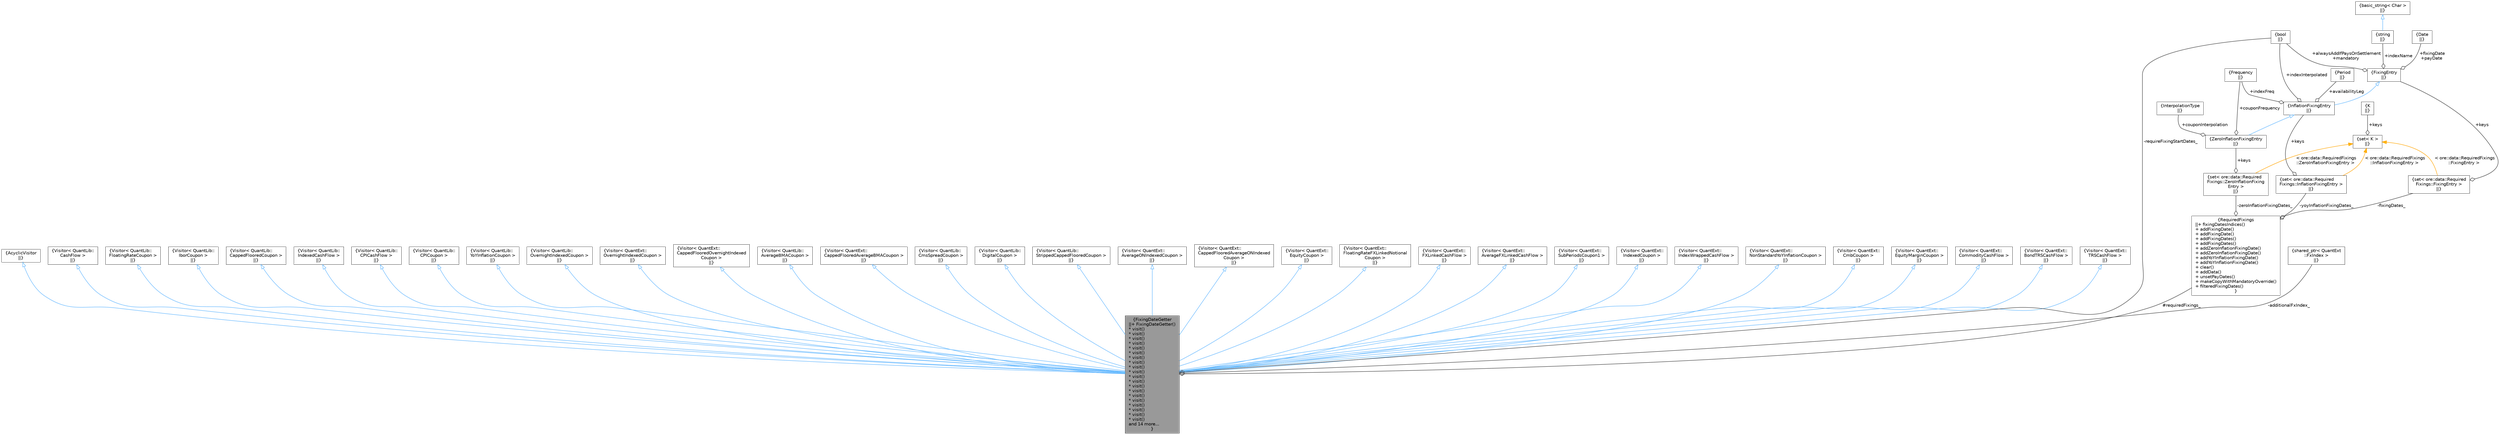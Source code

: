 digraph "FixingDateGetter"
{
 // INTERACTIVE_SVG=YES
 // LATEX_PDF_SIZE
  bgcolor="transparent";
  edge [fontname=Helvetica,fontsize=10,labelfontname=Helvetica,labelfontsize=10];
  node [fontname=Helvetica,fontsize=10,shape=box,height=0.2,width=0.4];
  Node1 [label="{FixingDateGetter\n||+ FixingDateGetter()\l* visit()\l* visit()\l* visit()\l* visit()\l* visit()\l* visit()\l* visit()\l* visit()\l* visit()\l* visit()\l* visit()\l* visit()\l* visit()\l* visit()\l* visit()\l* visit()\l* visit()\l* visit()\l* visit()\l* visit()\land 14 more...\l}",height=0.2,width=0.4,color="gray40", fillcolor="grey60", style="filled", fontcolor="black",tooltip=" "];
  Node2 -> Node1 [dir="back",color="steelblue1",style="solid",arrowtail="onormal"];
  Node2 [label="{AcyclicVisitor\n||}",height=0.2,width=0.4,color="gray40", fillcolor="white", style="filled",tooltip=" "];
  Node3 -> Node1 [dir="back",color="steelblue1",style="solid",arrowtail="onormal"];
  Node3 [label="{Visitor\< QuantLib::\lCashFlow \>\n||}",height=0.2,width=0.4,color="gray40", fillcolor="white", style="filled",tooltip=" "];
  Node4 -> Node1 [dir="back",color="steelblue1",style="solid",arrowtail="onormal"];
  Node4 [label="{Visitor\< QuantLib::\lFloatingRateCoupon \>\n||}",height=0.2,width=0.4,color="gray40", fillcolor="white", style="filled",tooltip=" "];
  Node5 -> Node1 [dir="back",color="steelblue1",style="solid",arrowtail="onormal"];
  Node5 [label="{Visitor\< QuantLib::\lIborCoupon \>\n||}",height=0.2,width=0.4,color="gray40", fillcolor="white", style="filled",tooltip=" "];
  Node6 -> Node1 [dir="back",color="steelblue1",style="solid",arrowtail="onormal"];
  Node6 [label="{Visitor\< QuantLib::\lCappedFlooredCoupon \>\n||}",height=0.2,width=0.4,color="gray40", fillcolor="white", style="filled",tooltip=" "];
  Node7 -> Node1 [dir="back",color="steelblue1",style="solid",arrowtail="onormal"];
  Node7 [label="{Visitor\< QuantLib::\lIndexedCashFlow \>\n||}",height=0.2,width=0.4,color="gray40", fillcolor="white", style="filled",tooltip=" "];
  Node8 -> Node1 [dir="back",color="steelblue1",style="solid",arrowtail="onormal"];
  Node8 [label="{Visitor\< QuantLib::\lCPICashFlow \>\n||}",height=0.2,width=0.4,color="gray40", fillcolor="white", style="filled",tooltip=" "];
  Node9 -> Node1 [dir="back",color="steelblue1",style="solid",arrowtail="onormal"];
  Node9 [label="{Visitor\< QuantLib::\lCPICoupon \>\n||}",height=0.2,width=0.4,color="gray40", fillcolor="white", style="filled",tooltip=" "];
  Node10 -> Node1 [dir="back",color="steelblue1",style="solid",arrowtail="onormal"];
  Node10 [label="{Visitor\< QuantLib::\lYoYInflationCoupon \>\n||}",height=0.2,width=0.4,color="gray40", fillcolor="white", style="filled",tooltip=" "];
  Node11 -> Node1 [dir="back",color="steelblue1",style="solid",arrowtail="onormal"];
  Node11 [label="{Visitor\< QuantLib::\lOvernightIndexedCoupon \>\n||}",height=0.2,width=0.4,color="gray40", fillcolor="white", style="filled",tooltip=" "];
  Node12 -> Node1 [dir="back",color="steelblue1",style="solid",arrowtail="onormal"];
  Node12 [label="{Visitor\< QuantExt::\lOvernightIndexedCoupon \>\n||}",height=0.2,width=0.4,color="gray40", fillcolor="white", style="filled",tooltip=" "];
  Node13 -> Node1 [dir="back",color="steelblue1",style="solid",arrowtail="onormal"];
  Node13 [label="{Visitor\< QuantExt::\lCappedFlooredOvernightIndexed\lCoupon \>\n||}",height=0.2,width=0.4,color="gray40", fillcolor="white", style="filled",tooltip=" "];
  Node14 -> Node1 [dir="back",color="steelblue1",style="solid",arrowtail="onormal"];
  Node14 [label="{Visitor\< QuantLib::\lAverageBMACoupon \>\n||}",height=0.2,width=0.4,color="gray40", fillcolor="white", style="filled",tooltip=" "];
  Node15 -> Node1 [dir="back",color="steelblue1",style="solid",arrowtail="onormal"];
  Node15 [label="{Visitor\< QuantExt::\lCappedFlooredAverageBMACoupon \>\n||}",height=0.2,width=0.4,color="gray40", fillcolor="white", style="filled",tooltip=" "];
  Node16 -> Node1 [dir="back",color="steelblue1",style="solid",arrowtail="onormal"];
  Node16 [label="{Visitor\< QuantLib::\lCmsSpreadCoupon \>\n||}",height=0.2,width=0.4,color="gray40", fillcolor="white", style="filled",tooltip=" "];
  Node17 -> Node1 [dir="back",color="steelblue1",style="solid",arrowtail="onormal"];
  Node17 [label="{Visitor\< QuantLib::\lDigitalCoupon \>\n||}",height=0.2,width=0.4,color="gray40", fillcolor="white", style="filled",tooltip=" "];
  Node18 -> Node1 [dir="back",color="steelblue1",style="solid",arrowtail="onormal"];
  Node18 [label="{Visitor\< QuantLib::\lStrippedCappedFlooredCoupon \>\n||}",height=0.2,width=0.4,color="gray40", fillcolor="white", style="filled",tooltip=" "];
  Node19 -> Node1 [dir="back",color="steelblue1",style="solid",arrowtail="onormal"];
  Node19 [label="{Visitor\< QuantExt::\lAverageONIndexedCoupon \>\n||}",height=0.2,width=0.4,color="gray40", fillcolor="white", style="filled",tooltip=" "];
  Node20 -> Node1 [dir="back",color="steelblue1",style="solid",arrowtail="onormal"];
  Node20 [label="{Visitor\< QuantExt::\lCappedFlooredAverageONIndexed\lCoupon \>\n||}",height=0.2,width=0.4,color="gray40", fillcolor="white", style="filled",tooltip=" "];
  Node21 -> Node1 [dir="back",color="steelblue1",style="solid",arrowtail="onormal"];
  Node21 [label="{Visitor\< QuantExt::\lEquityCoupon \>\n||}",height=0.2,width=0.4,color="gray40", fillcolor="white", style="filled",tooltip=" "];
  Node22 -> Node1 [dir="back",color="steelblue1",style="solid",arrowtail="onormal"];
  Node22 [label="{Visitor\< QuantExt::\lFloatingRateFXLinkedNotional\lCoupon \>\n||}",height=0.2,width=0.4,color="gray40", fillcolor="white", style="filled",tooltip=" "];
  Node23 -> Node1 [dir="back",color="steelblue1",style="solid",arrowtail="onormal"];
  Node23 [label="{Visitor\< QuantExt::\lFXLinkedCashFlow \>\n||}",height=0.2,width=0.4,color="gray40", fillcolor="white", style="filled",tooltip=" "];
  Node24 -> Node1 [dir="back",color="steelblue1",style="solid",arrowtail="onormal"];
  Node24 [label="{Visitor\< QuantExt::\lAverageFXLinkedCashFlow \>\n||}",height=0.2,width=0.4,color="gray40", fillcolor="white", style="filled",tooltip=" "];
  Node25 -> Node1 [dir="back",color="steelblue1",style="solid",arrowtail="onormal"];
  Node25 [label="{Visitor\< QuantExt::\lSubPeriodsCoupon1 \>\n||}",height=0.2,width=0.4,color="gray40", fillcolor="white", style="filled",tooltip=" "];
  Node26 -> Node1 [dir="back",color="steelblue1",style="solid",arrowtail="onormal"];
  Node26 [label="{Visitor\< QuantExt::\lIndexedCoupon \>\n||}",height=0.2,width=0.4,color="gray40", fillcolor="white", style="filled",tooltip=" "];
  Node27 -> Node1 [dir="back",color="steelblue1",style="solid",arrowtail="onormal"];
  Node27 [label="{Visitor\< QuantExt::\lIndexWrappedCashFlow \>\n||}",height=0.2,width=0.4,color="gray40", fillcolor="white", style="filled",tooltip=" "];
  Node28 -> Node1 [dir="back",color="steelblue1",style="solid",arrowtail="onormal"];
  Node28 [label="{Visitor\< QuantExt::\lNonStandardYoYInflationCoupon \>\n||}",height=0.2,width=0.4,color="gray40", fillcolor="white", style="filled",tooltip=" "];
  Node29 -> Node1 [dir="back",color="steelblue1",style="solid",arrowtail="onormal"];
  Node29 [label="{Visitor\< QuantExt::\lCmbCoupon \>\n||}",height=0.2,width=0.4,color="gray40", fillcolor="white", style="filled",tooltip=" "];
  Node30 -> Node1 [dir="back",color="steelblue1",style="solid",arrowtail="onormal"];
  Node30 [label="{Visitor\< QuantExt::\lEquityMarginCoupon \>\n||}",height=0.2,width=0.4,color="gray40", fillcolor="white", style="filled",tooltip=" "];
  Node31 -> Node1 [dir="back",color="steelblue1",style="solid",arrowtail="onormal"];
  Node31 [label="{Visitor\< QuantExt::\lCommodityCashFlow \>\n||}",height=0.2,width=0.4,color="gray40", fillcolor="white", style="filled",tooltip=" "];
  Node32 -> Node1 [dir="back",color="steelblue1",style="solid",arrowtail="onormal"];
  Node32 [label="{Visitor\< QuantExt::\lBondTRSCashFlow \>\n||}",height=0.2,width=0.4,color="gray40", fillcolor="white", style="filled",tooltip=" "];
  Node33 -> Node1 [dir="back",color="steelblue1",style="solid",arrowtail="onormal"];
  Node33 [label="{Visitor\< QuantExt::\lTRSCashFlow \>\n||}",height=0.2,width=0.4,color="gray40", fillcolor="white", style="filled",tooltip=" "];
  Node34 -> Node1 [color="grey25",style="solid",label=" #requiredFixings_" ,arrowhead="odiamond"];
  Node34 [label="{RequiredFixings\n||+ fixingDatesIndices()\l+ addFixingDate()\l+ addFixingDate()\l+ addFixingDates()\l+ addFixingDates()\l+ addZeroInflationFixingDate()\l+ addZeroInflationFixingDate()\l+ addYoYInflationFixingDate()\l+ addYoYInflationFixingDate()\l+ clear()\l+ addData()\l+ unsetPayDates()\l+ makeCopyWithMandatoryOverride()\l+ filteredFixingDates()\l}",height=0.2,width=0.4,color="gray40", fillcolor="white", style="filled",URL="$classore_1_1data_1_1_required_fixings.html",tooltip=" "];
  Node35 -> Node34 [color="grey25",style="solid",label=" -fixingDates_" ,arrowhead="odiamond"];
  Node35 [label="{set\< ore::data::Required\lFixings::FixingEntry \>\n||}",height=0.2,width=0.4,color="gray40", fillcolor="white", style="filled",tooltip=" "];
  Node36 -> Node35 [color="grey25",style="solid",label=" +keys" ,arrowhead="odiamond"];
  Node36 [label="{FixingEntry\n||}",height=0.2,width=0.4,color="gray40", fillcolor="white", style="filled",URL="$structore_1_1data_1_1_required_fixings_1_1_fixing_entry.html",tooltip=" "];
  Node37 -> Node36 [color="grey25",style="solid",label=" +indexName" ,arrowhead="odiamond"];
  Node37 [label="{string\n||}",height=0.2,width=0.4,color="gray40", fillcolor="white", style="filled",tooltip=" "];
  Node38 -> Node37 [dir="back",color="steelblue1",style="solid",arrowtail="onormal"];
  Node38 [label="{basic_string\< Char \>\n||}",height=0.2,width=0.4,color="gray40", fillcolor="white", style="filled",tooltip=" "];
  Node39 -> Node36 [color="grey25",style="solid",label=" +fixingDate\n+payDate" ,arrowhead="odiamond"];
  Node39 [label="{Date\n||}",height=0.2,width=0.4,color="gray40", fillcolor="white", style="filled",tooltip=" "];
  Node40 -> Node36 [color="grey25",style="solid",label=" +alwaysAddIfPaysOnSettlement\n+mandatory" ,arrowhead="odiamond"];
  Node40 [label="{bool\n||}",height=0.2,width=0.4,color="gray40", fillcolor="white", style="filled",URL="$classbool.html",tooltip=" "];
  Node41 -> Node35 [dir="back",color="orange",style="solid",label=" \< ore::data::RequiredFixings\l::FixingEntry \>" ];
  Node41 [label="{set\< K \>\n||}",height=0.2,width=0.4,color="gray40", fillcolor="white", style="filled",tooltip=" "];
  Node42 -> Node41 [color="grey25",style="solid",label=" +keys" ,arrowhead="odiamond"];
  Node42 [label="{K\n||}",height=0.2,width=0.4,color="gray40", fillcolor="white", style="filled",tooltip=" "];
  Node43 -> Node34 [color="grey25",style="solid",label=" -zeroInflationFixingDates_" ,arrowhead="odiamond"];
  Node43 [label="{set\< ore::data::Required\lFixings::ZeroInflationFixing\lEntry \>\n||}",height=0.2,width=0.4,color="gray40", fillcolor="white", style="filled",tooltip=" "];
  Node44 -> Node43 [color="grey25",style="solid",label=" +keys" ,arrowhead="odiamond"];
  Node44 [label="{ZeroInflationFixingEntry\n||}",height=0.2,width=0.4,color="gray40", fillcolor="white", style="filled",URL="$structore_1_1data_1_1_required_fixings_1_1_zero_inflation_fixing_entry.html",tooltip=" "];
  Node45 -> Node44 [dir="back",color="steelblue1",style="solid",arrowtail="onormal"];
  Node45 [label="{InflationFixingEntry\n||}",height=0.2,width=0.4,color="gray40", fillcolor="white", style="filled",URL="$structore_1_1data_1_1_required_fixings_1_1_inflation_fixing_entry.html",tooltip=" "];
  Node36 -> Node45 [dir="back",color="steelblue1",style="solid",arrowtail="onormal"];
  Node40 -> Node45 [color="grey25",style="solid",label=" +indexInterpolated" ,arrowhead="odiamond"];
  Node46 -> Node45 [color="grey25",style="solid",label=" +indexFreq" ,arrowhead="odiamond"];
  Node46 [label="{Frequency\n||}",height=0.2,width=0.4,color="gray40", fillcolor="white", style="filled",tooltip=" "];
  Node47 -> Node45 [color="grey25",style="solid",label=" +availabilityLeg" ,arrowhead="odiamond"];
  Node47 [label="{Period\n||}",height=0.2,width=0.4,color="gray40", fillcolor="white", style="filled",tooltip=" "];
  Node48 -> Node44 [color="grey25",style="solid",label=" +couponInterpolation" ,arrowhead="odiamond"];
  Node48 [label="{InterpolationType\n||}",height=0.2,width=0.4,color="gray40", fillcolor="white", style="filled",tooltip=" "];
  Node46 -> Node44 [color="grey25",style="solid",label=" +couponFrequency" ,arrowhead="odiamond"];
  Node41 -> Node43 [dir="back",color="orange",style="solid",label=" \< ore::data::RequiredFixings\l::ZeroInflationFixingEntry \>" ];
  Node49 -> Node34 [color="grey25",style="solid",label=" -yoyInflationFixingDates_" ,arrowhead="odiamond"];
  Node49 [label="{set\< ore::data::Required\lFixings::InflationFixingEntry \>\n||}",height=0.2,width=0.4,color="gray40", fillcolor="white", style="filled",tooltip=" "];
  Node45 -> Node49 [color="grey25",style="solid",label=" +keys" ,arrowhead="odiamond"];
  Node41 -> Node49 [dir="back",color="orange",style="solid",label=" \< ore::data::RequiredFixings\l::InflationFixingEntry \>" ];
  Node40 -> Node1 [color="grey25",style="solid",label=" -requireFixingStartDates_" ,arrowhead="odiamond"];
  Node50 -> Node1 [color="grey25",style="solid",label=" -additionalFxIndex_" ,arrowhead="odiamond"];
  Node50 [label="{shared_ptr\< QuantExt\l::FxIndex \>\n||}",height=0.2,width=0.4,color="gray40", fillcolor="white", style="filled",tooltip=" "];
}
